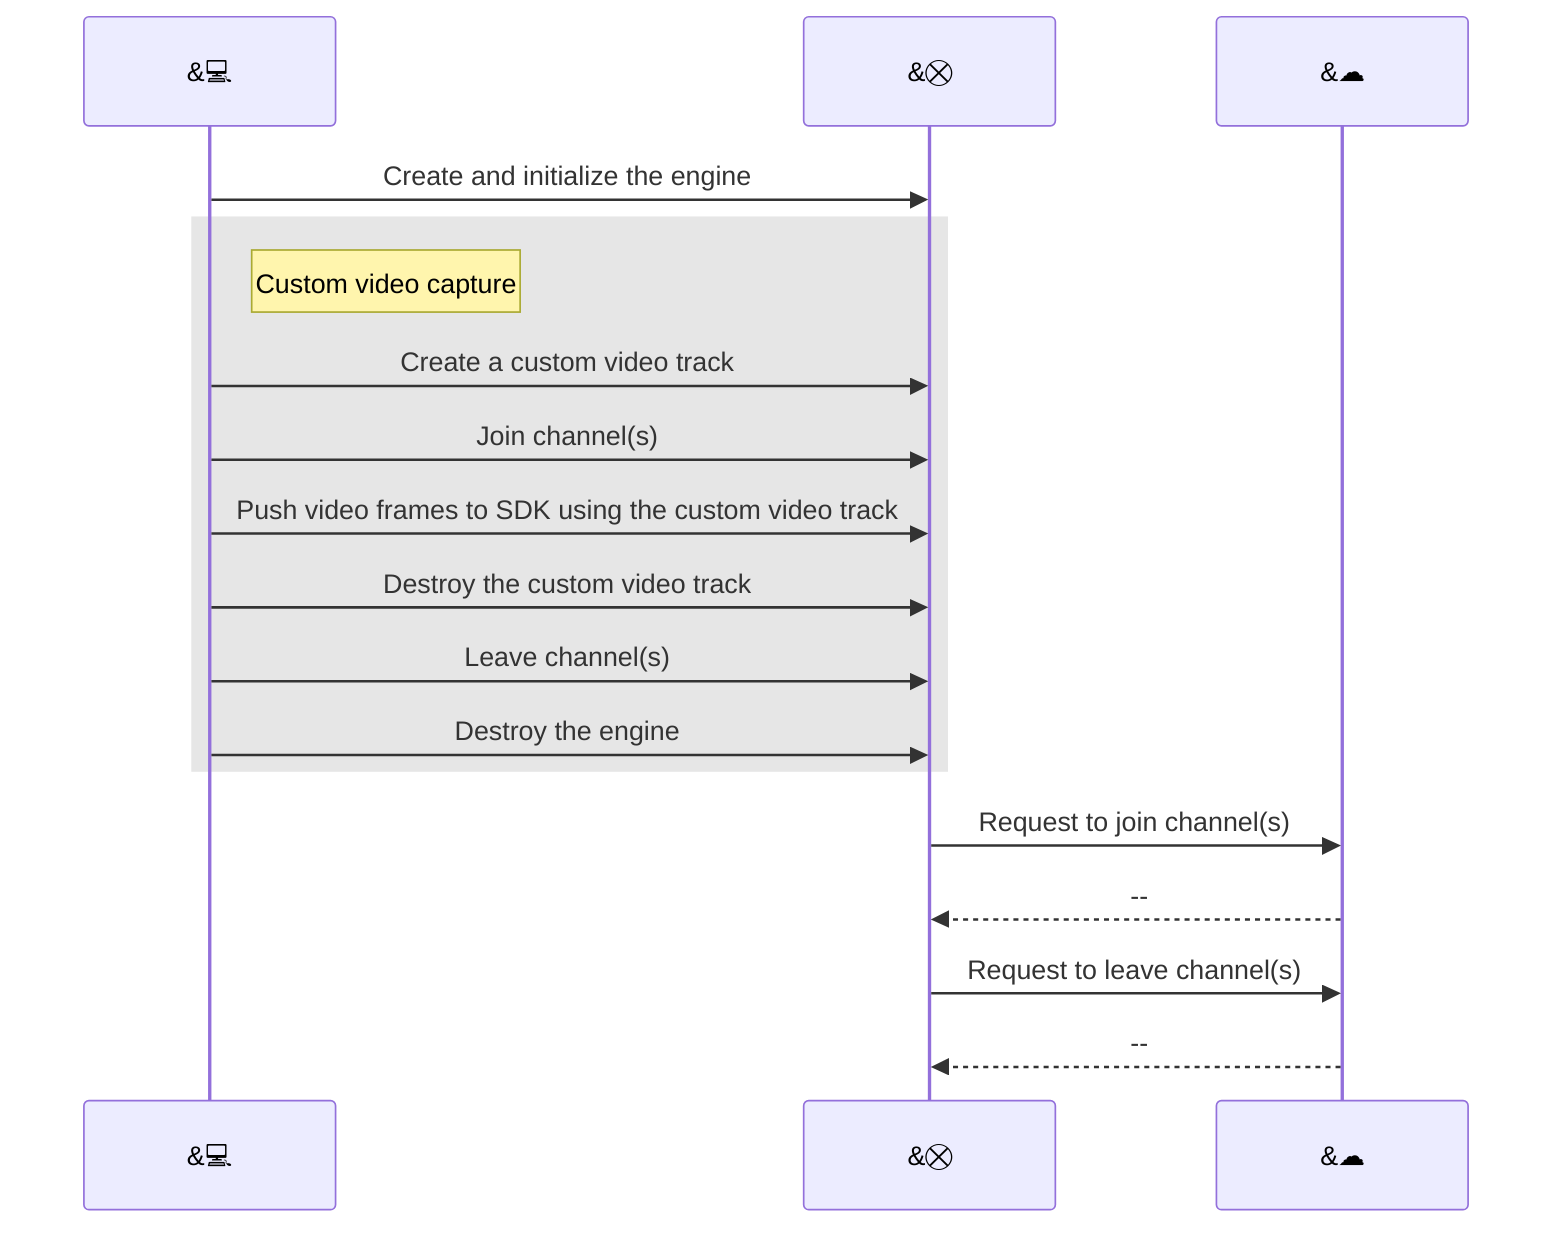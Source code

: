 sequenceDiagram
    participant App as &#128187;
    participant SDK as &#9938;
    participant Agora_SD_RTN as &#9729;
    
    App->>SDK: Create and initialize the engine
    
    rect rgb(230, 230, 230)
    note right of App: Custom video capture
    App->>SDK: Create a custom video track
    App->>SDK: Join channel(s)
    App->>SDK: Push video frames to SDK using the custom video track
    App->>SDK: Destroy the custom video track
    App->>SDK: Leave channel(s)
    App->>SDK: Destroy the engine
    end
    
    SDK->>Agora_SD_RTN: Request to join channel(s)
    Agora_SD_RTN-->>SDK: --
    SDK->>Agora_SD_RTN: Request to leave channel(s)
    Agora_SD_RTN-->>SDK: --